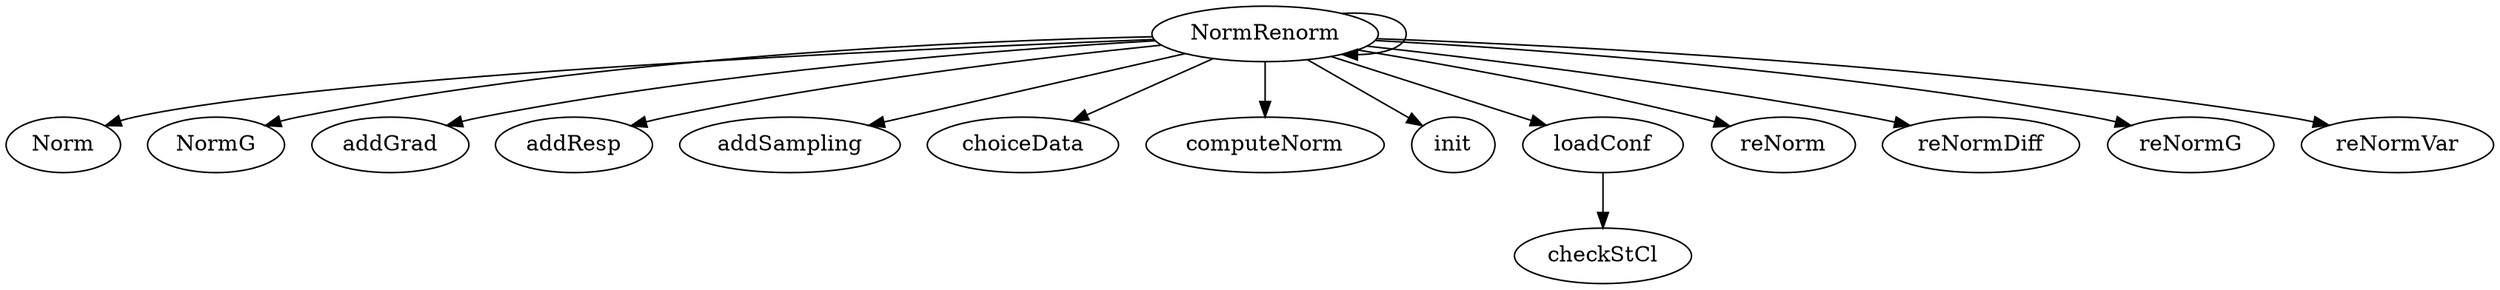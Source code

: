 /* Created by mdot for Matlab */
digraph m2html {
  NormRenorm -> Norm;
  NormRenorm -> NormG;
  NormRenorm -> NormRenorm;
  NormRenorm -> addGrad;
  NormRenorm -> addResp;
  NormRenorm -> addSampling;
  NormRenorm -> choiceData;
  NormRenorm -> computeNorm;
  NormRenorm -> init;
  NormRenorm -> loadConf;
  NormRenorm -> reNorm;
  NormRenorm -> reNormDiff;
  NormRenorm -> reNormG;
  NormRenorm -> reNormVar;
  loadConf -> checkStCl;

  Norm [URL="Norm.html"];
  NormG [URL="NormG.html"];
  NormRenorm [URL="NormRenorm.html"];
  addGrad [URL="addGrad.html"];
  addResp [URL="addResp.html"];
  addSampling [URL="addSampling.html"];
  checkStCl [URL="checkStCl.html"];
  choiceData [URL="choiceData.html"];
  computeNorm [URL="computeNorm.html"];
  init [URL="init.html"];
  loadConf [URL="loadConf.html"];
  reNorm [URL="reNorm.html"];
  reNormDiff [URL="reNormDiff.html"];
  reNormG [URL="reNormG.html"];
  reNormVar [URL="reNormVar.html"];
}